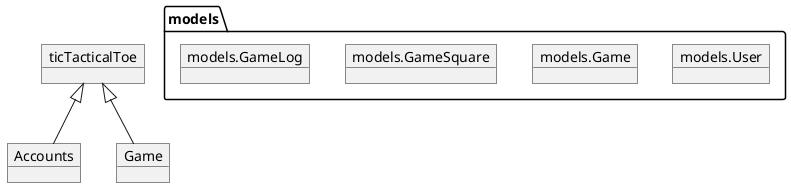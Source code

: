 @startuml
object ticTacticalToe
object ticTacticalToe.urls
object ticTacticalToe.views
object ticTacticalToe.routing
object ticTacticalToe.consumers
object Accounts
object Accounts.models
object Accounts.urls
object Accounts.views
object Game
object Game.urls
object Game.models
object Game.views
object models.User
object models.Game
object models.GameSquare
object models.GameLog

ticTacticalToe <|-- ticTacticalToe.urls
ticTacticalToe <|-- ticTacticalToe.views
ticTacticalToe.views <|-- Accounts.views
ticTacticalToe.views <|-- Game.views
ticTacticalToe <|-- ticTacticalToe.consumers
ticTacticalToe <|-- ticTacticalToe.routing
ticTacticalToe <|-- Accounts
ticTacticalToe <|-- Game
Accounts <|-- Accounts.urls
Accounts <|-- Accounts.views
Accounts <|-- Accounts.models
Accounts.models <|-- models.User
Game <|-- Game.urls
Game <|-- Game.views
Game <|-- Game.models
Game.models <|-- models.Game
Game.models <|-- models.GameSquare
Game.models <|-- models.GameLog
@enduml
